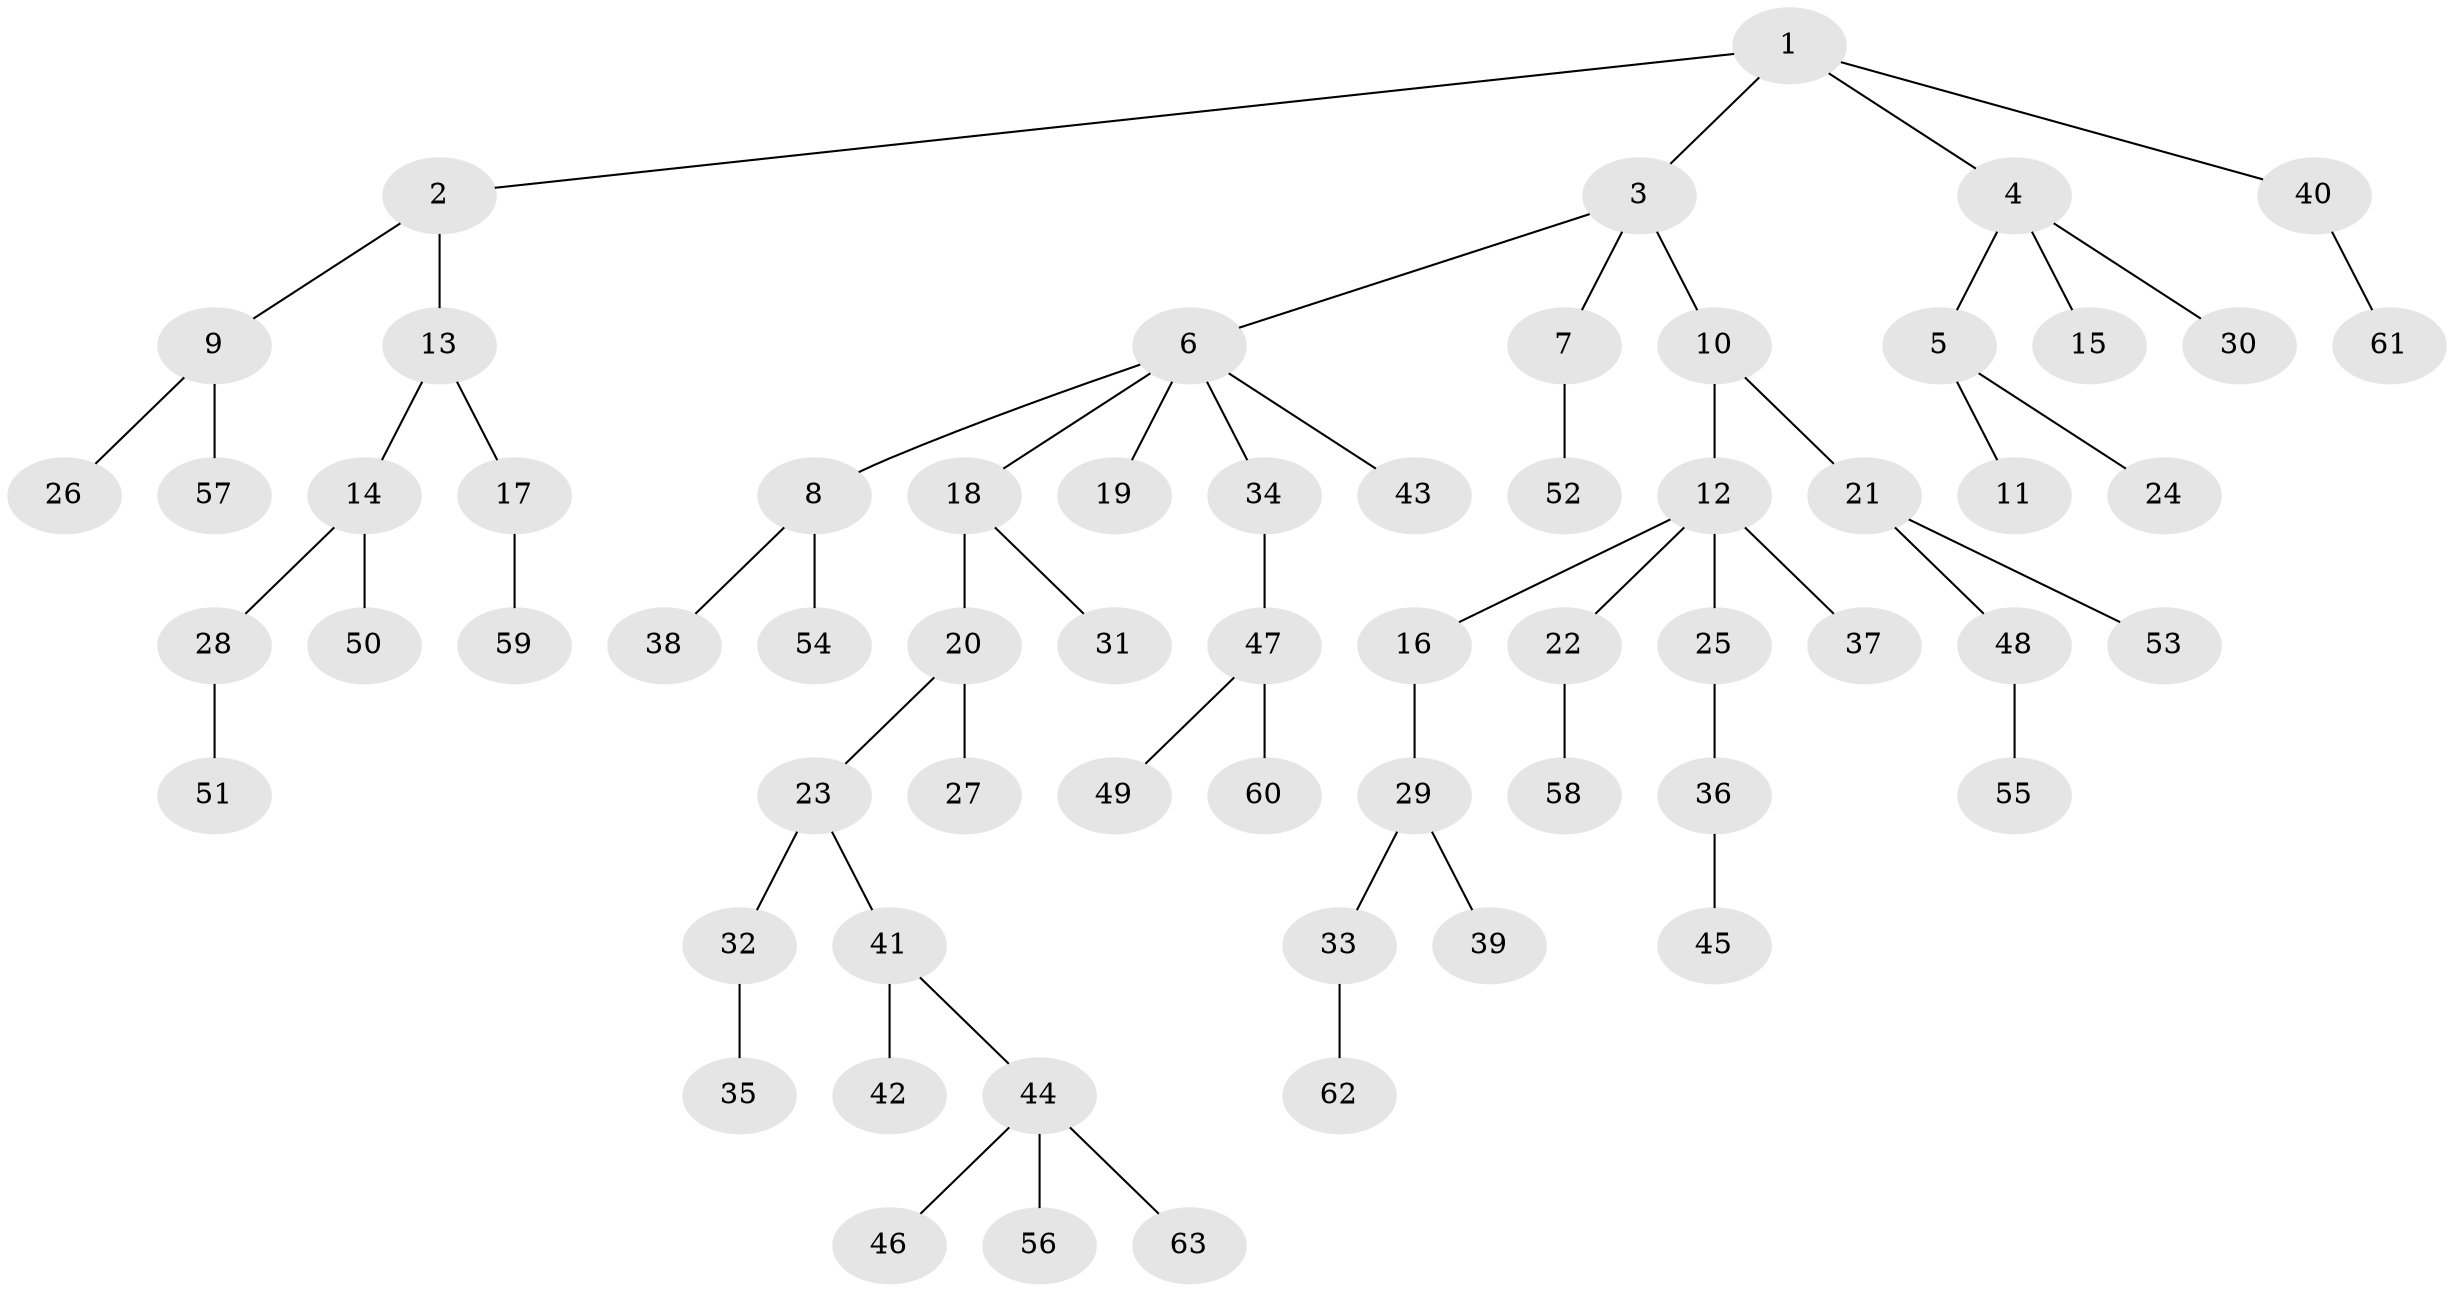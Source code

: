// coarse degree distribution, {6: 0.025, 4: 0.075, 5: 0.075, 1: 0.6, 2: 0.15, 3: 0.075}
// Generated by graph-tools (version 1.1) at 2025/42/03/06/25 10:42:04]
// undirected, 63 vertices, 62 edges
graph export_dot {
graph [start="1"]
  node [color=gray90,style=filled];
  1;
  2;
  3;
  4;
  5;
  6;
  7;
  8;
  9;
  10;
  11;
  12;
  13;
  14;
  15;
  16;
  17;
  18;
  19;
  20;
  21;
  22;
  23;
  24;
  25;
  26;
  27;
  28;
  29;
  30;
  31;
  32;
  33;
  34;
  35;
  36;
  37;
  38;
  39;
  40;
  41;
  42;
  43;
  44;
  45;
  46;
  47;
  48;
  49;
  50;
  51;
  52;
  53;
  54;
  55;
  56;
  57;
  58;
  59;
  60;
  61;
  62;
  63;
  1 -- 2;
  1 -- 3;
  1 -- 4;
  1 -- 40;
  2 -- 9;
  2 -- 13;
  3 -- 6;
  3 -- 7;
  3 -- 10;
  4 -- 5;
  4 -- 15;
  4 -- 30;
  5 -- 11;
  5 -- 24;
  6 -- 8;
  6 -- 18;
  6 -- 19;
  6 -- 34;
  6 -- 43;
  7 -- 52;
  8 -- 38;
  8 -- 54;
  9 -- 26;
  9 -- 57;
  10 -- 12;
  10 -- 21;
  12 -- 16;
  12 -- 22;
  12 -- 25;
  12 -- 37;
  13 -- 14;
  13 -- 17;
  14 -- 28;
  14 -- 50;
  16 -- 29;
  17 -- 59;
  18 -- 20;
  18 -- 31;
  20 -- 23;
  20 -- 27;
  21 -- 48;
  21 -- 53;
  22 -- 58;
  23 -- 32;
  23 -- 41;
  25 -- 36;
  28 -- 51;
  29 -- 33;
  29 -- 39;
  32 -- 35;
  33 -- 62;
  34 -- 47;
  36 -- 45;
  40 -- 61;
  41 -- 42;
  41 -- 44;
  44 -- 46;
  44 -- 56;
  44 -- 63;
  47 -- 49;
  47 -- 60;
  48 -- 55;
}
